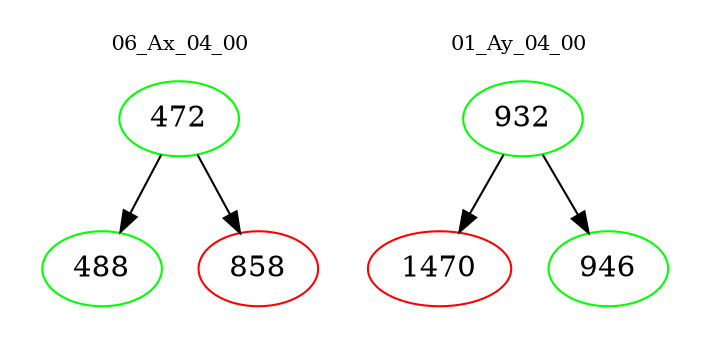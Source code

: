 digraph{
subgraph cluster_0 {
color = white
label = "06_Ax_04_00";
fontsize=10;
T0_472 [label="472", color="green"]
T0_472 -> T0_488 [color="black"]
T0_488 [label="488", color="green"]
T0_472 -> T0_858 [color="black"]
T0_858 [label="858", color="red"]
}
subgraph cluster_1 {
color = white
label = "01_Ay_04_00";
fontsize=10;
T1_932 [label="932", color="green"]
T1_932 -> T1_1470 [color="black"]
T1_1470 [label="1470", color="red"]
T1_932 -> T1_946 [color="black"]
T1_946 [label="946", color="green"]
}
}
